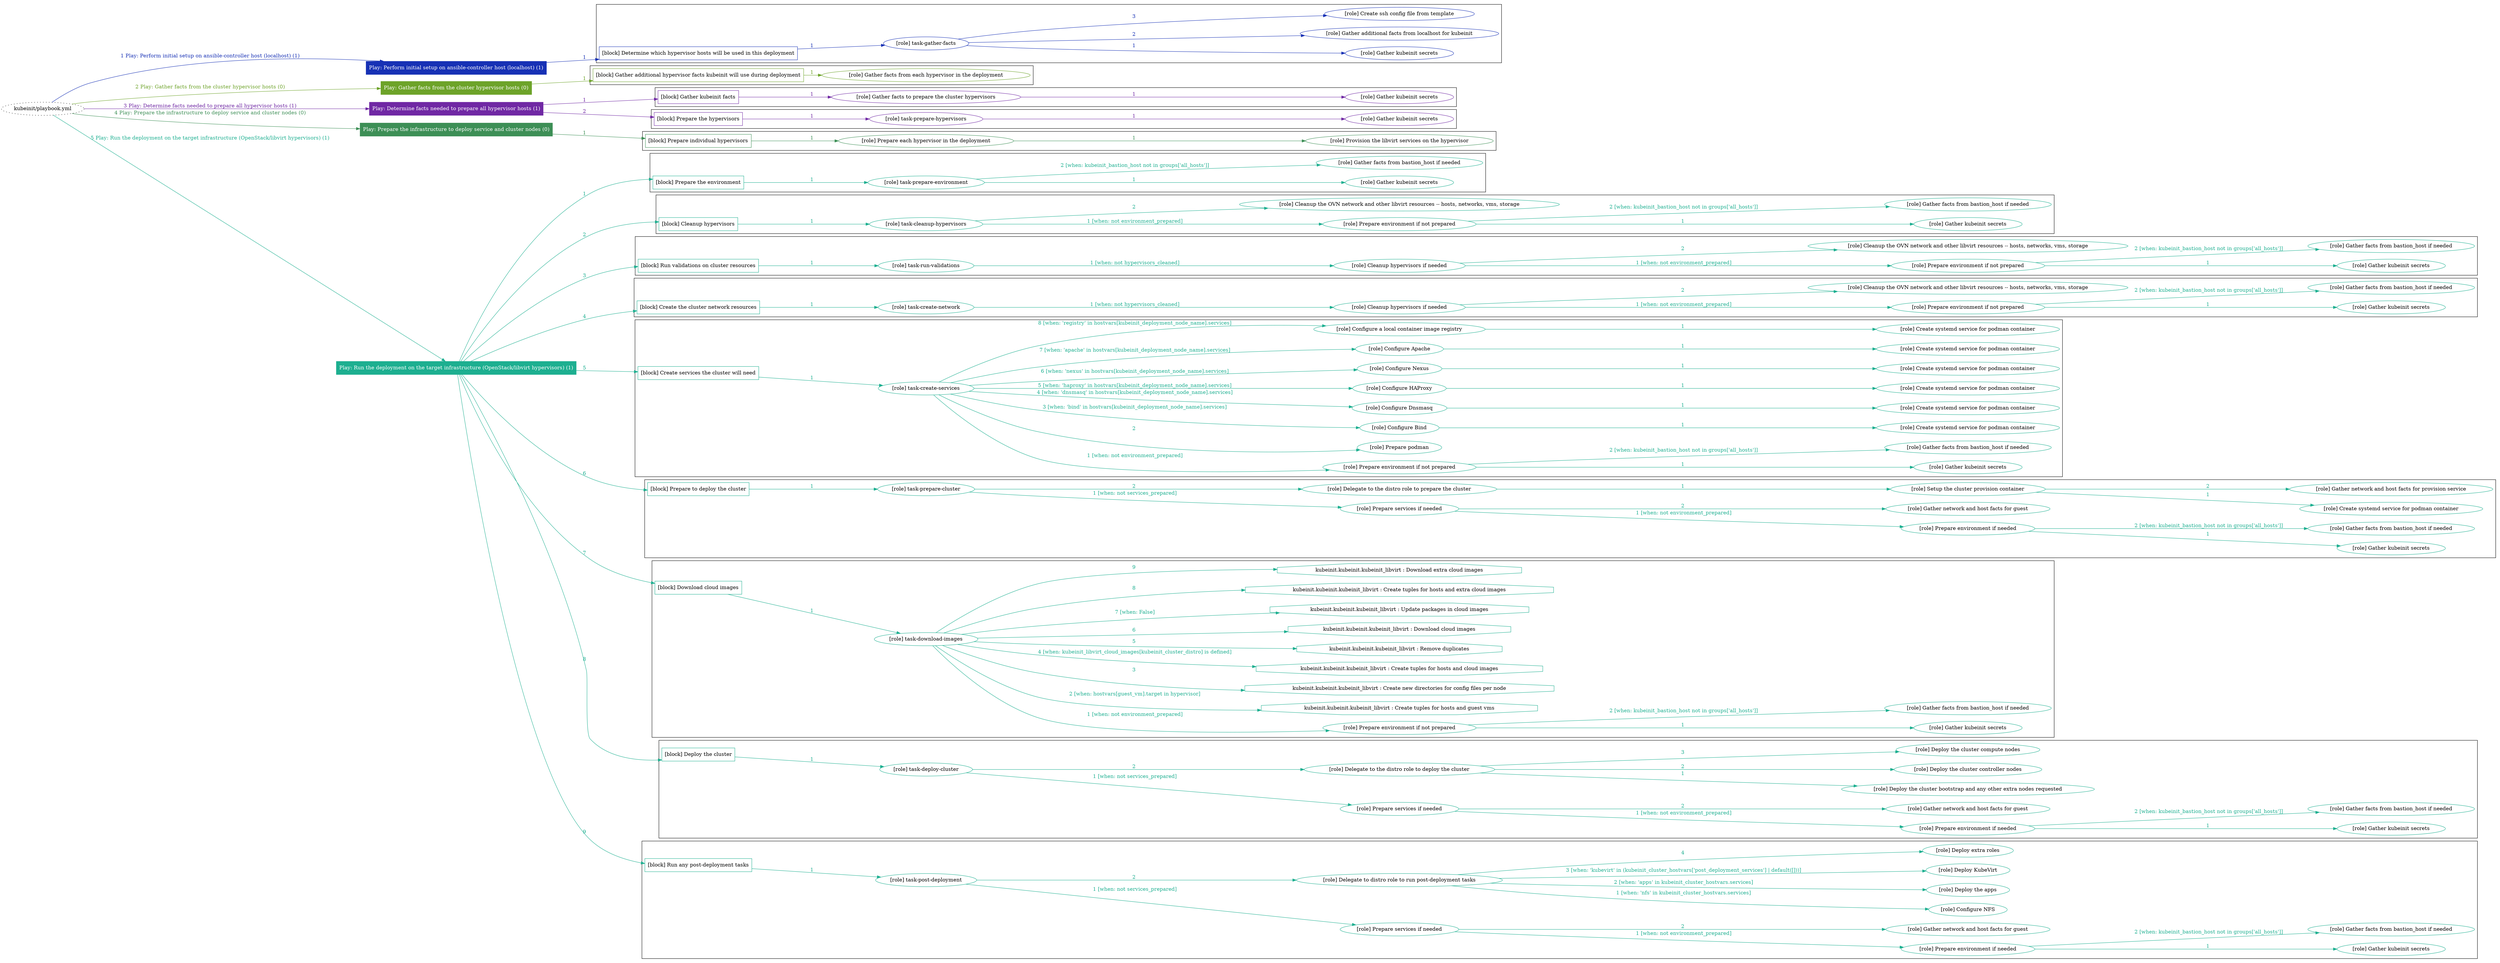 digraph {
	graph [concentrate=true ordering=in rankdir=LR ratio=fill]
	edge [esep=5 sep=10]
	"kubeinit/playbook.yml" [URL="/home/runner/work/kubeinit/kubeinit/kubeinit/playbook.yml" id=playbook_a1479275 style=dotted]
	"kubeinit/playbook.yml" -> play_cb7d8799 [label="1 Play: Perform initial setup on ansible-controller host (localhost) (1)" color="#1731b5" fontcolor="#1731b5" id=edge_play_cb7d8799 labeltooltip="1 Play: Perform initial setup on ansible-controller host (localhost) (1)" tooltip="1 Play: Perform initial setup on ansible-controller host (localhost) (1)"]
	subgraph "Play: Perform initial setup on ansible-controller host (localhost) (1)" {
		play_cb7d8799 [label="Play: Perform initial setup on ansible-controller host (localhost) (1)" URL="/home/runner/work/kubeinit/kubeinit/kubeinit/playbook.yml" color="#1731b5" fontcolor="#ffffff" id=play_cb7d8799 shape=box style=filled tooltip=localhost]
		play_cb7d8799 -> block_04ada6e1 [label=1 color="#1731b5" fontcolor="#1731b5" id=edge_block_04ada6e1 labeltooltip=1 tooltip=1]
		subgraph cluster_block_04ada6e1 {
			block_04ada6e1 [label="[block] Determine which hypervisor hosts will be used in this deployment" URL="/home/runner/work/kubeinit/kubeinit/kubeinit/playbook.yml" color="#1731b5" id=block_04ada6e1 labeltooltip="Determine which hypervisor hosts will be used in this deployment" shape=box tooltip="Determine which hypervisor hosts will be used in this deployment"]
			block_04ada6e1 -> role_0a50b87e [label="1 " color="#1731b5" fontcolor="#1731b5" id=edge_role_0a50b87e labeltooltip="1 " tooltip="1 "]
			subgraph "task-gather-facts" {
				role_0a50b87e [label="[role] task-gather-facts" URL="/home/runner/work/kubeinit/kubeinit/kubeinit/playbook.yml" color="#1731b5" id=role_0a50b87e tooltip="task-gather-facts"]
				role_0a50b87e -> role_1a2a043f [label="1 " color="#1731b5" fontcolor="#1731b5" id=edge_role_1a2a043f labeltooltip="1 " tooltip="1 "]
				subgraph "Gather kubeinit secrets" {
					role_1a2a043f [label="[role] Gather kubeinit secrets" URL="/home/runner/.ansible/collections/ansible_collections/kubeinit/kubeinit/roles/kubeinit_prepare/tasks/build_hypervisors_group.yml" color="#1731b5" id=role_1a2a043f tooltip="Gather kubeinit secrets"]
				}
				role_0a50b87e -> role_dc1ea175 [label="2 " color="#1731b5" fontcolor="#1731b5" id=edge_role_dc1ea175 labeltooltip="2 " tooltip="2 "]
				subgraph "Gather additional facts from localhost for kubeinit" {
					role_dc1ea175 [label="[role] Gather additional facts from localhost for kubeinit" URL="/home/runner/.ansible/collections/ansible_collections/kubeinit/kubeinit/roles/kubeinit_prepare/tasks/build_hypervisors_group.yml" color="#1731b5" id=role_dc1ea175 tooltip="Gather additional facts from localhost for kubeinit"]
				}
				role_0a50b87e -> role_b1a2b8b0 [label="3 " color="#1731b5" fontcolor="#1731b5" id=edge_role_b1a2b8b0 labeltooltip="3 " tooltip="3 "]
				subgraph "Create ssh config file from template" {
					role_b1a2b8b0 [label="[role] Create ssh config file from template" URL="/home/runner/.ansible/collections/ansible_collections/kubeinit/kubeinit/roles/kubeinit_prepare/tasks/build_hypervisors_group.yml" color="#1731b5" id=role_b1a2b8b0 tooltip="Create ssh config file from template"]
				}
			}
		}
	}
	"kubeinit/playbook.yml" -> play_6d375532 [label="2 Play: Gather facts from the cluster hypervisor hosts (0)" color="#6da329" fontcolor="#6da329" id=edge_play_6d375532 labeltooltip="2 Play: Gather facts from the cluster hypervisor hosts (0)" tooltip="2 Play: Gather facts from the cluster hypervisor hosts (0)"]
	subgraph "Play: Gather facts from the cluster hypervisor hosts (0)" {
		play_6d375532 [label="Play: Gather facts from the cluster hypervisor hosts (0)" URL="/home/runner/work/kubeinit/kubeinit/kubeinit/playbook.yml" color="#6da329" fontcolor="#ffffff" id=play_6d375532 shape=box style=filled tooltip="Play: Gather facts from the cluster hypervisor hosts (0)"]
		play_6d375532 -> block_da4cc466 [label=1 color="#6da329" fontcolor="#6da329" id=edge_block_da4cc466 labeltooltip=1 tooltip=1]
		subgraph cluster_block_da4cc466 {
			block_da4cc466 [label="[block] Gather additional hypervisor facts kubeinit will use during deployment" URL="/home/runner/work/kubeinit/kubeinit/kubeinit/playbook.yml" color="#6da329" id=block_da4cc466 labeltooltip="Gather additional hypervisor facts kubeinit will use during deployment" shape=box tooltip="Gather additional hypervisor facts kubeinit will use during deployment"]
			block_da4cc466 -> role_342bf1f6 [label="1 " color="#6da329" fontcolor="#6da329" id=edge_role_342bf1f6 labeltooltip="1 " tooltip="1 "]
			subgraph "Gather facts from each hypervisor in the deployment" {
				role_342bf1f6 [label="[role] Gather facts from each hypervisor in the deployment" URL="/home/runner/work/kubeinit/kubeinit/kubeinit/playbook.yml" color="#6da329" id=role_342bf1f6 tooltip="Gather facts from each hypervisor in the deployment"]
			}
		}
	}
	"kubeinit/playbook.yml" -> play_bdf21a4d [label="3 Play: Determine facts needed to prepare all hypervisor hosts (1)" color="#7028a4" fontcolor="#7028a4" id=edge_play_bdf21a4d labeltooltip="3 Play: Determine facts needed to prepare all hypervisor hosts (1)" tooltip="3 Play: Determine facts needed to prepare all hypervisor hosts (1)"]
	subgraph "Play: Determine facts needed to prepare all hypervisor hosts (1)" {
		play_bdf21a4d [label="Play: Determine facts needed to prepare all hypervisor hosts (1)" URL="/home/runner/work/kubeinit/kubeinit/kubeinit/playbook.yml" color="#7028a4" fontcolor="#ffffff" id=play_bdf21a4d shape=box style=filled tooltip=localhost]
		play_bdf21a4d -> block_856d0e5f [label=1 color="#7028a4" fontcolor="#7028a4" id=edge_block_856d0e5f labeltooltip=1 tooltip=1]
		subgraph cluster_block_856d0e5f {
			block_856d0e5f [label="[block] Gather kubeinit facts" URL="/home/runner/work/kubeinit/kubeinit/kubeinit/playbook.yml" color="#7028a4" id=block_856d0e5f labeltooltip="Gather kubeinit facts" shape=box tooltip="Gather kubeinit facts"]
			block_856d0e5f -> role_cad3ee30 [label="1 " color="#7028a4" fontcolor="#7028a4" id=edge_role_cad3ee30 labeltooltip="1 " tooltip="1 "]
			subgraph "Gather facts to prepare the cluster hypervisors" {
				role_cad3ee30 [label="[role] Gather facts to prepare the cluster hypervisors" URL="/home/runner/work/kubeinit/kubeinit/kubeinit/playbook.yml" color="#7028a4" id=role_cad3ee30 tooltip="Gather facts to prepare the cluster hypervisors"]
				role_cad3ee30 -> role_4db81722 [label="1 " color="#7028a4" fontcolor="#7028a4" id=edge_role_4db81722 labeltooltip="1 " tooltip="1 "]
				subgraph "Gather kubeinit secrets" {
					role_4db81722 [label="[role] Gather kubeinit secrets" URL="/home/runner/.ansible/collections/ansible_collections/kubeinit/kubeinit/roles/kubeinit_prepare/tasks/gather_kubeinit_facts.yml" color="#7028a4" id=role_4db81722 tooltip="Gather kubeinit secrets"]
				}
			}
		}
		play_bdf21a4d -> block_e6959617 [label=2 color="#7028a4" fontcolor="#7028a4" id=edge_block_e6959617 labeltooltip=2 tooltip=2]
		subgraph cluster_block_e6959617 {
			block_e6959617 [label="[block] Prepare the hypervisors" URL="/home/runner/work/kubeinit/kubeinit/kubeinit/playbook.yml" color="#7028a4" id=block_e6959617 labeltooltip="Prepare the hypervisors" shape=box tooltip="Prepare the hypervisors"]
			block_e6959617 -> role_b04c765d [label="1 " color="#7028a4" fontcolor="#7028a4" id=edge_role_b04c765d labeltooltip="1 " tooltip="1 "]
			subgraph "task-prepare-hypervisors" {
				role_b04c765d [label="[role] task-prepare-hypervisors" URL="/home/runner/work/kubeinit/kubeinit/kubeinit/playbook.yml" color="#7028a4" id=role_b04c765d tooltip="task-prepare-hypervisors"]
				role_b04c765d -> role_7f658d3c [label="1 " color="#7028a4" fontcolor="#7028a4" id=edge_role_7f658d3c labeltooltip="1 " tooltip="1 "]
				subgraph "Gather kubeinit secrets" {
					role_7f658d3c [label="[role] Gather kubeinit secrets" URL="/home/runner/.ansible/collections/ansible_collections/kubeinit/kubeinit/roles/kubeinit_prepare/tasks/gather_kubeinit_facts.yml" color="#7028a4" id=role_7f658d3c tooltip="Gather kubeinit secrets"]
				}
			}
		}
	}
	"kubeinit/playbook.yml" -> play_1f66887a [label="4 Play: Prepare the infrastructure to deploy service and cluster nodes (0)" color="#3d8f56" fontcolor="#3d8f56" id=edge_play_1f66887a labeltooltip="4 Play: Prepare the infrastructure to deploy service and cluster nodes (0)" tooltip="4 Play: Prepare the infrastructure to deploy service and cluster nodes (0)"]
	subgraph "Play: Prepare the infrastructure to deploy service and cluster nodes (0)" {
		play_1f66887a [label="Play: Prepare the infrastructure to deploy service and cluster nodes (0)" URL="/home/runner/work/kubeinit/kubeinit/kubeinit/playbook.yml" color="#3d8f56" fontcolor="#ffffff" id=play_1f66887a shape=box style=filled tooltip="Play: Prepare the infrastructure to deploy service and cluster nodes (0)"]
		play_1f66887a -> block_6baac0d9 [label=1 color="#3d8f56" fontcolor="#3d8f56" id=edge_block_6baac0d9 labeltooltip=1 tooltip=1]
		subgraph cluster_block_6baac0d9 {
			block_6baac0d9 [label="[block] Prepare individual hypervisors" URL="/home/runner/work/kubeinit/kubeinit/kubeinit/playbook.yml" color="#3d8f56" id=block_6baac0d9 labeltooltip="Prepare individual hypervisors" shape=box tooltip="Prepare individual hypervisors"]
			block_6baac0d9 -> role_225e0ef1 [label="1 " color="#3d8f56" fontcolor="#3d8f56" id=edge_role_225e0ef1 labeltooltip="1 " tooltip="1 "]
			subgraph "Prepare each hypervisor in the deployment" {
				role_225e0ef1 [label="[role] Prepare each hypervisor in the deployment" URL="/home/runner/work/kubeinit/kubeinit/kubeinit/playbook.yml" color="#3d8f56" id=role_225e0ef1 tooltip="Prepare each hypervisor in the deployment"]
				role_225e0ef1 -> role_bad1e300 [label="1 " color="#3d8f56" fontcolor="#3d8f56" id=edge_role_bad1e300 labeltooltip="1 " tooltip="1 "]
				subgraph "Provision the libvirt services on the hypervisor" {
					role_bad1e300 [label="[role] Provision the libvirt services on the hypervisor" URL="/home/runner/.ansible/collections/ansible_collections/kubeinit/kubeinit/roles/kubeinit_prepare/tasks/prepare_hypervisor.yml" color="#3d8f56" id=role_bad1e300 tooltip="Provision the libvirt services on the hypervisor"]
				}
			}
		}
	}
	"kubeinit/playbook.yml" -> play_72705422 [label="5 Play: Run the deployment on the target infrastructure (OpenStack/libvirt hypervisors) (1)" color="#1daf90" fontcolor="#1daf90" id=edge_play_72705422 labeltooltip="5 Play: Run the deployment on the target infrastructure (OpenStack/libvirt hypervisors) (1)" tooltip="5 Play: Run the deployment on the target infrastructure (OpenStack/libvirt hypervisors) (1)"]
	subgraph "Play: Run the deployment on the target infrastructure (OpenStack/libvirt hypervisors) (1)" {
		play_72705422 [label="Play: Run the deployment on the target infrastructure (OpenStack/libvirt hypervisors) (1)" URL="/home/runner/work/kubeinit/kubeinit/kubeinit/playbook.yml" color="#1daf90" fontcolor="#ffffff" id=play_72705422 shape=box style=filled tooltip=localhost]
		play_72705422 -> block_29c9a40a [label=1 color="#1daf90" fontcolor="#1daf90" id=edge_block_29c9a40a labeltooltip=1 tooltip=1]
		subgraph cluster_block_29c9a40a {
			block_29c9a40a [label="[block] Prepare the environment" URL="/home/runner/work/kubeinit/kubeinit/kubeinit/playbook.yml" color="#1daf90" id=block_29c9a40a labeltooltip="Prepare the environment" shape=box tooltip="Prepare the environment"]
			block_29c9a40a -> role_8ed01a81 [label="1 " color="#1daf90" fontcolor="#1daf90" id=edge_role_8ed01a81 labeltooltip="1 " tooltip="1 "]
			subgraph "task-prepare-environment" {
				role_8ed01a81 [label="[role] task-prepare-environment" URL="/home/runner/work/kubeinit/kubeinit/kubeinit/playbook.yml" color="#1daf90" id=role_8ed01a81 tooltip="task-prepare-environment"]
				role_8ed01a81 -> role_b9bde8fe [label="1 " color="#1daf90" fontcolor="#1daf90" id=edge_role_b9bde8fe labeltooltip="1 " tooltip="1 "]
				subgraph "Gather kubeinit secrets" {
					role_b9bde8fe [label="[role] Gather kubeinit secrets" URL="/home/runner/.ansible/collections/ansible_collections/kubeinit/kubeinit/roles/kubeinit_prepare/tasks/gather_kubeinit_facts.yml" color="#1daf90" id=role_b9bde8fe tooltip="Gather kubeinit secrets"]
				}
				role_8ed01a81 -> role_51ebc888 [label="2 [when: kubeinit_bastion_host not in groups['all_hosts']]" color="#1daf90" fontcolor="#1daf90" id=edge_role_51ebc888 labeltooltip="2 [when: kubeinit_bastion_host not in groups['all_hosts']]" tooltip="2 [when: kubeinit_bastion_host not in groups['all_hosts']]"]
				subgraph "Gather facts from bastion_host if needed" {
					role_51ebc888 [label="[role] Gather facts from bastion_host if needed" URL="/home/runner/.ansible/collections/ansible_collections/kubeinit/kubeinit/roles/kubeinit_prepare/tasks/main.yml" color="#1daf90" id=role_51ebc888 tooltip="Gather facts from bastion_host if needed"]
				}
			}
		}
		play_72705422 -> block_62100931 [label=2 color="#1daf90" fontcolor="#1daf90" id=edge_block_62100931 labeltooltip=2 tooltip=2]
		subgraph cluster_block_62100931 {
			block_62100931 [label="[block] Cleanup hypervisors" URL="/home/runner/work/kubeinit/kubeinit/kubeinit/playbook.yml" color="#1daf90" id=block_62100931 labeltooltip="Cleanup hypervisors" shape=box tooltip="Cleanup hypervisors"]
			block_62100931 -> role_f994a451 [label="1 " color="#1daf90" fontcolor="#1daf90" id=edge_role_f994a451 labeltooltip="1 " tooltip="1 "]
			subgraph "task-cleanup-hypervisors" {
				role_f994a451 [label="[role] task-cleanup-hypervisors" URL="/home/runner/work/kubeinit/kubeinit/kubeinit/playbook.yml" color="#1daf90" id=role_f994a451 tooltip="task-cleanup-hypervisors"]
				role_f994a451 -> role_b9f65477 [label="1 [when: not environment_prepared]" color="#1daf90" fontcolor="#1daf90" id=edge_role_b9f65477 labeltooltip="1 [when: not environment_prepared]" tooltip="1 [when: not environment_prepared]"]
				subgraph "Prepare environment if not prepared" {
					role_b9f65477 [label="[role] Prepare environment if not prepared" URL="/home/runner/.ansible/collections/ansible_collections/kubeinit/kubeinit/roles/kubeinit_libvirt/tasks/cleanup_hypervisors.yml" color="#1daf90" id=role_b9f65477 tooltip="Prepare environment if not prepared"]
					role_b9f65477 -> role_5e57af06 [label="1 " color="#1daf90" fontcolor="#1daf90" id=edge_role_5e57af06 labeltooltip="1 " tooltip="1 "]
					subgraph "Gather kubeinit secrets" {
						role_5e57af06 [label="[role] Gather kubeinit secrets" URL="/home/runner/.ansible/collections/ansible_collections/kubeinit/kubeinit/roles/kubeinit_prepare/tasks/gather_kubeinit_facts.yml" color="#1daf90" id=role_5e57af06 tooltip="Gather kubeinit secrets"]
					}
					role_b9f65477 -> role_3800e8a7 [label="2 [when: kubeinit_bastion_host not in groups['all_hosts']]" color="#1daf90" fontcolor="#1daf90" id=edge_role_3800e8a7 labeltooltip="2 [when: kubeinit_bastion_host not in groups['all_hosts']]" tooltip="2 [when: kubeinit_bastion_host not in groups['all_hosts']]"]
					subgraph "Gather facts from bastion_host if needed" {
						role_3800e8a7 [label="[role] Gather facts from bastion_host if needed" URL="/home/runner/.ansible/collections/ansible_collections/kubeinit/kubeinit/roles/kubeinit_prepare/tasks/main.yml" color="#1daf90" id=role_3800e8a7 tooltip="Gather facts from bastion_host if needed"]
					}
				}
				role_f994a451 -> role_75553c42 [label="2 " color="#1daf90" fontcolor="#1daf90" id=edge_role_75553c42 labeltooltip="2 " tooltip="2 "]
				subgraph "Cleanup the OVN network and other libvirt resources -- hosts, networks, vms, storage" {
					role_75553c42 [label="[role] Cleanup the OVN network and other libvirt resources -- hosts, networks, vms, storage" URL="/home/runner/.ansible/collections/ansible_collections/kubeinit/kubeinit/roles/kubeinit_libvirt/tasks/cleanup_hypervisors.yml" color="#1daf90" id=role_75553c42 tooltip="Cleanup the OVN network and other libvirt resources -- hosts, networks, vms, storage"]
				}
			}
		}
		play_72705422 -> block_2988a230 [label=3 color="#1daf90" fontcolor="#1daf90" id=edge_block_2988a230 labeltooltip=3 tooltip=3]
		subgraph cluster_block_2988a230 {
			block_2988a230 [label="[block] Run validations on cluster resources" URL="/home/runner/work/kubeinit/kubeinit/kubeinit/playbook.yml" color="#1daf90" id=block_2988a230 labeltooltip="Run validations on cluster resources" shape=box tooltip="Run validations on cluster resources"]
			block_2988a230 -> role_18cd87ea [label="1 " color="#1daf90" fontcolor="#1daf90" id=edge_role_18cd87ea labeltooltip="1 " tooltip="1 "]
			subgraph "task-run-validations" {
				role_18cd87ea [label="[role] task-run-validations" URL="/home/runner/work/kubeinit/kubeinit/kubeinit/playbook.yml" color="#1daf90" id=role_18cd87ea tooltip="task-run-validations"]
				role_18cd87ea -> role_c4fd657a [label="1 [when: not hypervisors_cleaned]" color="#1daf90" fontcolor="#1daf90" id=edge_role_c4fd657a labeltooltip="1 [when: not hypervisors_cleaned]" tooltip="1 [when: not hypervisors_cleaned]"]
				subgraph "Cleanup hypervisors if needed" {
					role_c4fd657a [label="[role] Cleanup hypervisors if needed" URL="/home/runner/.ansible/collections/ansible_collections/kubeinit/kubeinit/roles/kubeinit_validations/tasks/main.yml" color="#1daf90" id=role_c4fd657a tooltip="Cleanup hypervisors if needed"]
					role_c4fd657a -> role_584da1d3 [label="1 [when: not environment_prepared]" color="#1daf90" fontcolor="#1daf90" id=edge_role_584da1d3 labeltooltip="1 [when: not environment_prepared]" tooltip="1 [when: not environment_prepared]"]
					subgraph "Prepare environment if not prepared" {
						role_584da1d3 [label="[role] Prepare environment if not prepared" URL="/home/runner/.ansible/collections/ansible_collections/kubeinit/kubeinit/roles/kubeinit_libvirt/tasks/cleanup_hypervisors.yml" color="#1daf90" id=role_584da1d3 tooltip="Prepare environment if not prepared"]
						role_584da1d3 -> role_ad8a74e4 [label="1 " color="#1daf90" fontcolor="#1daf90" id=edge_role_ad8a74e4 labeltooltip="1 " tooltip="1 "]
						subgraph "Gather kubeinit secrets" {
							role_ad8a74e4 [label="[role] Gather kubeinit secrets" URL="/home/runner/.ansible/collections/ansible_collections/kubeinit/kubeinit/roles/kubeinit_prepare/tasks/gather_kubeinit_facts.yml" color="#1daf90" id=role_ad8a74e4 tooltip="Gather kubeinit secrets"]
						}
						role_584da1d3 -> role_2b78f0c9 [label="2 [when: kubeinit_bastion_host not in groups['all_hosts']]" color="#1daf90" fontcolor="#1daf90" id=edge_role_2b78f0c9 labeltooltip="2 [when: kubeinit_bastion_host not in groups['all_hosts']]" tooltip="2 [when: kubeinit_bastion_host not in groups['all_hosts']]"]
						subgraph "Gather facts from bastion_host if needed" {
							role_2b78f0c9 [label="[role] Gather facts from bastion_host if needed" URL="/home/runner/.ansible/collections/ansible_collections/kubeinit/kubeinit/roles/kubeinit_prepare/tasks/main.yml" color="#1daf90" id=role_2b78f0c9 tooltip="Gather facts from bastion_host if needed"]
						}
					}
					role_c4fd657a -> role_96a38f4f [label="2 " color="#1daf90" fontcolor="#1daf90" id=edge_role_96a38f4f labeltooltip="2 " tooltip="2 "]
					subgraph "Cleanup the OVN network and other libvirt resources -- hosts, networks, vms, storage" {
						role_96a38f4f [label="[role] Cleanup the OVN network and other libvirt resources -- hosts, networks, vms, storage" URL="/home/runner/.ansible/collections/ansible_collections/kubeinit/kubeinit/roles/kubeinit_libvirt/tasks/cleanup_hypervisors.yml" color="#1daf90" id=role_96a38f4f tooltip="Cleanup the OVN network and other libvirt resources -- hosts, networks, vms, storage"]
					}
				}
			}
		}
		play_72705422 -> block_c9c611d8 [label=4 color="#1daf90" fontcolor="#1daf90" id=edge_block_c9c611d8 labeltooltip=4 tooltip=4]
		subgraph cluster_block_c9c611d8 {
			block_c9c611d8 [label="[block] Create the cluster network resources" URL="/home/runner/work/kubeinit/kubeinit/kubeinit/playbook.yml" color="#1daf90" id=block_c9c611d8 labeltooltip="Create the cluster network resources" shape=box tooltip="Create the cluster network resources"]
			block_c9c611d8 -> role_c5052e51 [label="1 " color="#1daf90" fontcolor="#1daf90" id=edge_role_c5052e51 labeltooltip="1 " tooltip="1 "]
			subgraph "task-create-network" {
				role_c5052e51 [label="[role] task-create-network" URL="/home/runner/work/kubeinit/kubeinit/kubeinit/playbook.yml" color="#1daf90" id=role_c5052e51 tooltip="task-create-network"]
				role_c5052e51 -> role_9d2f5ac9 [label="1 [when: not hypervisors_cleaned]" color="#1daf90" fontcolor="#1daf90" id=edge_role_9d2f5ac9 labeltooltip="1 [when: not hypervisors_cleaned]" tooltip="1 [when: not hypervisors_cleaned]"]
				subgraph "Cleanup hypervisors if needed" {
					role_9d2f5ac9 [label="[role] Cleanup hypervisors if needed" URL="/home/runner/.ansible/collections/ansible_collections/kubeinit/kubeinit/roles/kubeinit_libvirt/tasks/create_network.yml" color="#1daf90" id=role_9d2f5ac9 tooltip="Cleanup hypervisors if needed"]
					role_9d2f5ac9 -> role_fcac17c7 [label="1 [when: not environment_prepared]" color="#1daf90" fontcolor="#1daf90" id=edge_role_fcac17c7 labeltooltip="1 [when: not environment_prepared]" tooltip="1 [when: not environment_prepared]"]
					subgraph "Prepare environment if not prepared" {
						role_fcac17c7 [label="[role] Prepare environment if not prepared" URL="/home/runner/.ansible/collections/ansible_collections/kubeinit/kubeinit/roles/kubeinit_libvirt/tasks/cleanup_hypervisors.yml" color="#1daf90" id=role_fcac17c7 tooltip="Prepare environment if not prepared"]
						role_fcac17c7 -> role_87793f24 [label="1 " color="#1daf90" fontcolor="#1daf90" id=edge_role_87793f24 labeltooltip="1 " tooltip="1 "]
						subgraph "Gather kubeinit secrets" {
							role_87793f24 [label="[role] Gather kubeinit secrets" URL="/home/runner/.ansible/collections/ansible_collections/kubeinit/kubeinit/roles/kubeinit_prepare/tasks/gather_kubeinit_facts.yml" color="#1daf90" id=role_87793f24 tooltip="Gather kubeinit secrets"]
						}
						role_fcac17c7 -> role_b8501ba0 [label="2 [when: kubeinit_bastion_host not in groups['all_hosts']]" color="#1daf90" fontcolor="#1daf90" id=edge_role_b8501ba0 labeltooltip="2 [when: kubeinit_bastion_host not in groups['all_hosts']]" tooltip="2 [when: kubeinit_bastion_host not in groups['all_hosts']]"]
						subgraph "Gather facts from bastion_host if needed" {
							role_b8501ba0 [label="[role] Gather facts from bastion_host if needed" URL="/home/runner/.ansible/collections/ansible_collections/kubeinit/kubeinit/roles/kubeinit_prepare/tasks/main.yml" color="#1daf90" id=role_b8501ba0 tooltip="Gather facts from bastion_host if needed"]
						}
					}
					role_9d2f5ac9 -> role_8f440cad [label="2 " color="#1daf90" fontcolor="#1daf90" id=edge_role_8f440cad labeltooltip="2 " tooltip="2 "]
					subgraph "Cleanup the OVN network and other libvirt resources -- hosts, networks, vms, storage" {
						role_8f440cad [label="[role] Cleanup the OVN network and other libvirt resources -- hosts, networks, vms, storage" URL="/home/runner/.ansible/collections/ansible_collections/kubeinit/kubeinit/roles/kubeinit_libvirt/tasks/cleanup_hypervisors.yml" color="#1daf90" id=role_8f440cad tooltip="Cleanup the OVN network and other libvirt resources -- hosts, networks, vms, storage"]
					}
				}
			}
		}
		play_72705422 -> block_c9f826e6 [label=5 color="#1daf90" fontcolor="#1daf90" id=edge_block_c9f826e6 labeltooltip=5 tooltip=5]
		subgraph cluster_block_c9f826e6 {
			block_c9f826e6 [label="[block] Create services the cluster will need" URL="/home/runner/work/kubeinit/kubeinit/kubeinit/playbook.yml" color="#1daf90" id=block_c9f826e6 labeltooltip="Create services the cluster will need" shape=box tooltip="Create services the cluster will need"]
			block_c9f826e6 -> role_b79b2a7f [label="1 " color="#1daf90" fontcolor="#1daf90" id=edge_role_b79b2a7f labeltooltip="1 " tooltip="1 "]
			subgraph "task-create-services" {
				role_b79b2a7f [label="[role] task-create-services" URL="/home/runner/work/kubeinit/kubeinit/kubeinit/playbook.yml" color="#1daf90" id=role_b79b2a7f tooltip="task-create-services"]
				role_b79b2a7f -> role_e5cdcb18 [label="1 [when: not environment_prepared]" color="#1daf90" fontcolor="#1daf90" id=edge_role_e5cdcb18 labeltooltip="1 [when: not environment_prepared]" tooltip="1 [when: not environment_prepared]"]
				subgraph "Prepare environment if not prepared" {
					role_e5cdcb18 [label="[role] Prepare environment if not prepared" URL="/home/runner/.ansible/collections/ansible_collections/kubeinit/kubeinit/roles/kubeinit_services/tasks/main.yml" color="#1daf90" id=role_e5cdcb18 tooltip="Prepare environment if not prepared"]
					role_e5cdcb18 -> role_4b7a67bd [label="1 " color="#1daf90" fontcolor="#1daf90" id=edge_role_4b7a67bd labeltooltip="1 " tooltip="1 "]
					subgraph "Gather kubeinit secrets" {
						role_4b7a67bd [label="[role] Gather kubeinit secrets" URL="/home/runner/.ansible/collections/ansible_collections/kubeinit/kubeinit/roles/kubeinit_prepare/tasks/gather_kubeinit_facts.yml" color="#1daf90" id=role_4b7a67bd tooltip="Gather kubeinit secrets"]
					}
					role_e5cdcb18 -> role_0b202986 [label="2 [when: kubeinit_bastion_host not in groups['all_hosts']]" color="#1daf90" fontcolor="#1daf90" id=edge_role_0b202986 labeltooltip="2 [when: kubeinit_bastion_host not in groups['all_hosts']]" tooltip="2 [when: kubeinit_bastion_host not in groups['all_hosts']]"]
					subgraph "Gather facts from bastion_host if needed" {
						role_0b202986 [label="[role] Gather facts from bastion_host if needed" URL="/home/runner/.ansible/collections/ansible_collections/kubeinit/kubeinit/roles/kubeinit_prepare/tasks/main.yml" color="#1daf90" id=role_0b202986 tooltip="Gather facts from bastion_host if needed"]
					}
				}
				role_b79b2a7f -> role_e2d6c1b3 [label="2 " color="#1daf90" fontcolor="#1daf90" id=edge_role_e2d6c1b3 labeltooltip="2 " tooltip="2 "]
				subgraph "Prepare podman" {
					role_e2d6c1b3 [label="[role] Prepare podman" URL="/home/runner/.ansible/collections/ansible_collections/kubeinit/kubeinit/roles/kubeinit_services/tasks/00_create_service_pod.yml" color="#1daf90" id=role_e2d6c1b3 tooltip="Prepare podman"]
				}
				role_b79b2a7f -> role_1dff3b70 [label="3 [when: 'bind' in hostvars[kubeinit_deployment_node_name].services]" color="#1daf90" fontcolor="#1daf90" id=edge_role_1dff3b70 labeltooltip="3 [when: 'bind' in hostvars[kubeinit_deployment_node_name].services]" tooltip="3 [when: 'bind' in hostvars[kubeinit_deployment_node_name].services]"]
				subgraph "Configure Bind" {
					role_1dff3b70 [label="[role] Configure Bind" URL="/home/runner/.ansible/collections/ansible_collections/kubeinit/kubeinit/roles/kubeinit_services/tasks/start_services_containers.yml" color="#1daf90" id=role_1dff3b70 tooltip="Configure Bind"]
					role_1dff3b70 -> role_e44ff437 [label="1 " color="#1daf90" fontcolor="#1daf90" id=edge_role_e44ff437 labeltooltip="1 " tooltip="1 "]
					subgraph "Create systemd service for podman container" {
						role_e44ff437 [label="[role] Create systemd service for podman container" URL="/home/runner/.ansible/collections/ansible_collections/kubeinit/kubeinit/roles/kubeinit_bind/tasks/main.yml" color="#1daf90" id=role_e44ff437 tooltip="Create systemd service for podman container"]
					}
				}
				role_b79b2a7f -> role_5219295c [label="4 [when: 'dnsmasq' in hostvars[kubeinit_deployment_node_name].services]" color="#1daf90" fontcolor="#1daf90" id=edge_role_5219295c labeltooltip="4 [when: 'dnsmasq' in hostvars[kubeinit_deployment_node_name].services]" tooltip="4 [when: 'dnsmasq' in hostvars[kubeinit_deployment_node_name].services]"]
				subgraph "Configure Dnsmasq" {
					role_5219295c [label="[role] Configure Dnsmasq" URL="/home/runner/.ansible/collections/ansible_collections/kubeinit/kubeinit/roles/kubeinit_services/tasks/start_services_containers.yml" color="#1daf90" id=role_5219295c tooltip="Configure Dnsmasq"]
					role_5219295c -> role_6e678863 [label="1 " color="#1daf90" fontcolor="#1daf90" id=edge_role_6e678863 labeltooltip="1 " tooltip="1 "]
					subgraph "Create systemd service for podman container" {
						role_6e678863 [label="[role] Create systemd service for podman container" URL="/home/runner/.ansible/collections/ansible_collections/kubeinit/kubeinit/roles/kubeinit_dnsmasq/tasks/main.yml" color="#1daf90" id=role_6e678863 tooltip="Create systemd service for podman container"]
					}
				}
				role_b79b2a7f -> role_87089dcc [label="5 [when: 'haproxy' in hostvars[kubeinit_deployment_node_name].services]" color="#1daf90" fontcolor="#1daf90" id=edge_role_87089dcc labeltooltip="5 [when: 'haproxy' in hostvars[kubeinit_deployment_node_name].services]" tooltip="5 [when: 'haproxy' in hostvars[kubeinit_deployment_node_name].services]"]
				subgraph "Configure HAProxy" {
					role_87089dcc [label="[role] Configure HAProxy" URL="/home/runner/.ansible/collections/ansible_collections/kubeinit/kubeinit/roles/kubeinit_services/tasks/start_services_containers.yml" color="#1daf90" id=role_87089dcc tooltip="Configure HAProxy"]
					role_87089dcc -> role_23b804df [label="1 " color="#1daf90" fontcolor="#1daf90" id=edge_role_23b804df labeltooltip="1 " tooltip="1 "]
					subgraph "Create systemd service for podman container" {
						role_23b804df [label="[role] Create systemd service for podman container" URL="/home/runner/.ansible/collections/ansible_collections/kubeinit/kubeinit/roles/kubeinit_haproxy/tasks/main.yml" color="#1daf90" id=role_23b804df tooltip="Create systemd service for podman container"]
					}
				}
				role_b79b2a7f -> role_9a864b8d [label="6 [when: 'nexus' in hostvars[kubeinit_deployment_node_name].services]" color="#1daf90" fontcolor="#1daf90" id=edge_role_9a864b8d labeltooltip="6 [when: 'nexus' in hostvars[kubeinit_deployment_node_name].services]" tooltip="6 [when: 'nexus' in hostvars[kubeinit_deployment_node_name].services]"]
				subgraph "Configure Nexus" {
					role_9a864b8d [label="[role] Configure Nexus" URL="/home/runner/.ansible/collections/ansible_collections/kubeinit/kubeinit/roles/kubeinit_services/tasks/start_services_containers.yml" color="#1daf90" id=role_9a864b8d tooltip="Configure Nexus"]
					role_9a864b8d -> role_63894a37 [label="1 " color="#1daf90" fontcolor="#1daf90" id=edge_role_63894a37 labeltooltip="1 " tooltip="1 "]
					subgraph "Create systemd service for podman container" {
						role_63894a37 [label="[role] Create systemd service for podman container" URL="/home/runner/.ansible/collections/ansible_collections/kubeinit/kubeinit/roles/kubeinit_nexus/tasks/main.yml" color="#1daf90" id=role_63894a37 tooltip="Create systemd service for podman container"]
					}
				}
				role_b79b2a7f -> role_f526ce35 [label="7 [when: 'apache' in hostvars[kubeinit_deployment_node_name].services]" color="#1daf90" fontcolor="#1daf90" id=edge_role_f526ce35 labeltooltip="7 [when: 'apache' in hostvars[kubeinit_deployment_node_name].services]" tooltip="7 [when: 'apache' in hostvars[kubeinit_deployment_node_name].services]"]
				subgraph "Configure Apache" {
					role_f526ce35 [label="[role] Configure Apache" URL="/home/runner/.ansible/collections/ansible_collections/kubeinit/kubeinit/roles/kubeinit_services/tasks/start_services_containers.yml" color="#1daf90" id=role_f526ce35 tooltip="Configure Apache"]
					role_f526ce35 -> role_223da851 [label="1 " color="#1daf90" fontcolor="#1daf90" id=edge_role_223da851 labeltooltip="1 " tooltip="1 "]
					subgraph "Create systemd service for podman container" {
						role_223da851 [label="[role] Create systemd service for podman container" URL="/home/runner/.ansible/collections/ansible_collections/kubeinit/kubeinit/roles/kubeinit_apache/tasks/main.yml" color="#1daf90" id=role_223da851 tooltip="Create systemd service for podman container"]
					}
				}
				role_b79b2a7f -> role_1e427f1c [label="8 [when: 'registry' in hostvars[kubeinit_deployment_node_name].services]" color="#1daf90" fontcolor="#1daf90" id=edge_role_1e427f1c labeltooltip="8 [when: 'registry' in hostvars[kubeinit_deployment_node_name].services]" tooltip="8 [when: 'registry' in hostvars[kubeinit_deployment_node_name].services]"]
				subgraph "Configure a local container image registry" {
					role_1e427f1c [label="[role] Configure a local container image registry" URL="/home/runner/.ansible/collections/ansible_collections/kubeinit/kubeinit/roles/kubeinit_services/tasks/start_services_containers.yml" color="#1daf90" id=role_1e427f1c tooltip="Configure a local container image registry"]
					role_1e427f1c -> role_486c2ac8 [label="1 " color="#1daf90" fontcolor="#1daf90" id=edge_role_486c2ac8 labeltooltip="1 " tooltip="1 "]
					subgraph "Create systemd service for podman container" {
						role_486c2ac8 [label="[role] Create systemd service for podman container" URL="/home/runner/.ansible/collections/ansible_collections/kubeinit/kubeinit/roles/kubeinit_registry/tasks/main.yml" color="#1daf90" id=role_486c2ac8 tooltip="Create systemd service for podman container"]
					}
				}
			}
		}
		play_72705422 -> block_2c99841e [label=6 color="#1daf90" fontcolor="#1daf90" id=edge_block_2c99841e labeltooltip=6 tooltip=6]
		subgraph cluster_block_2c99841e {
			block_2c99841e [label="[block] Prepare to deploy the cluster" URL="/home/runner/work/kubeinit/kubeinit/kubeinit/playbook.yml" color="#1daf90" id=block_2c99841e labeltooltip="Prepare to deploy the cluster" shape=box tooltip="Prepare to deploy the cluster"]
			block_2c99841e -> role_0358e8f8 [label="1 " color="#1daf90" fontcolor="#1daf90" id=edge_role_0358e8f8 labeltooltip="1 " tooltip="1 "]
			subgraph "task-prepare-cluster" {
				role_0358e8f8 [label="[role] task-prepare-cluster" URL="/home/runner/work/kubeinit/kubeinit/kubeinit/playbook.yml" color="#1daf90" id=role_0358e8f8 tooltip="task-prepare-cluster"]
				role_0358e8f8 -> role_c8a7ae7f [label="1 [when: not services_prepared]" color="#1daf90" fontcolor="#1daf90" id=edge_role_c8a7ae7f labeltooltip="1 [when: not services_prepared]" tooltip="1 [when: not services_prepared]"]
				subgraph "Prepare services if needed" {
					role_c8a7ae7f [label="[role] Prepare services if needed" URL="/home/runner/.ansible/collections/ansible_collections/kubeinit/kubeinit/roles/kubeinit_prepare/tasks/prepare_cluster.yml" color="#1daf90" id=role_c8a7ae7f tooltip="Prepare services if needed"]
					role_c8a7ae7f -> role_1c87fb3e [label="1 [when: not environment_prepared]" color="#1daf90" fontcolor="#1daf90" id=edge_role_1c87fb3e labeltooltip="1 [when: not environment_prepared]" tooltip="1 [when: not environment_prepared]"]
					subgraph "Prepare environment if needed" {
						role_1c87fb3e [label="[role] Prepare environment if needed" URL="/home/runner/.ansible/collections/ansible_collections/kubeinit/kubeinit/roles/kubeinit_services/tasks/prepare_services.yml" color="#1daf90" id=role_1c87fb3e tooltip="Prepare environment if needed"]
						role_1c87fb3e -> role_b7b69d22 [label="1 " color="#1daf90" fontcolor="#1daf90" id=edge_role_b7b69d22 labeltooltip="1 " tooltip="1 "]
						subgraph "Gather kubeinit secrets" {
							role_b7b69d22 [label="[role] Gather kubeinit secrets" URL="/home/runner/.ansible/collections/ansible_collections/kubeinit/kubeinit/roles/kubeinit_prepare/tasks/gather_kubeinit_facts.yml" color="#1daf90" id=role_b7b69d22 tooltip="Gather kubeinit secrets"]
						}
						role_1c87fb3e -> role_dd72a96b [label="2 [when: kubeinit_bastion_host not in groups['all_hosts']]" color="#1daf90" fontcolor="#1daf90" id=edge_role_dd72a96b labeltooltip="2 [when: kubeinit_bastion_host not in groups['all_hosts']]" tooltip="2 [when: kubeinit_bastion_host not in groups['all_hosts']]"]
						subgraph "Gather facts from bastion_host if needed" {
							role_dd72a96b [label="[role] Gather facts from bastion_host if needed" URL="/home/runner/.ansible/collections/ansible_collections/kubeinit/kubeinit/roles/kubeinit_prepare/tasks/main.yml" color="#1daf90" id=role_dd72a96b tooltip="Gather facts from bastion_host if needed"]
						}
					}
					role_c8a7ae7f -> role_c89ba9e5 [label="2 " color="#1daf90" fontcolor="#1daf90" id=edge_role_c89ba9e5 labeltooltip="2 " tooltip="2 "]
					subgraph "Gather network and host facts for guest" {
						role_c89ba9e5 [label="[role] Gather network and host facts for guest" URL="/home/runner/.ansible/collections/ansible_collections/kubeinit/kubeinit/roles/kubeinit_services/tasks/prepare_services.yml" color="#1daf90" id=role_c89ba9e5 tooltip="Gather network and host facts for guest"]
					}
				}
				role_0358e8f8 -> role_6abae9d8 [label="2 " color="#1daf90" fontcolor="#1daf90" id=edge_role_6abae9d8 labeltooltip="2 " tooltip="2 "]
				subgraph "Delegate to the distro role to prepare the cluster" {
					role_6abae9d8 [label="[role] Delegate to the distro role to prepare the cluster" URL="/home/runner/.ansible/collections/ansible_collections/kubeinit/kubeinit/roles/kubeinit_prepare/tasks/prepare_cluster.yml" color="#1daf90" id=role_6abae9d8 tooltip="Delegate to the distro role to prepare the cluster"]
					role_6abae9d8 -> role_8e3983b9 [label="1 " color="#1daf90" fontcolor="#1daf90" id=edge_role_8e3983b9 labeltooltip="1 " tooltip="1 "]
					subgraph "Setup the cluster provision container" {
						role_8e3983b9 [label="[role] Setup the cluster provision container" URL="/home/runner/.ansible/collections/ansible_collections/kubeinit/kubeinit/roles/kubeinit_openshift/tasks/prepare_cluster.yml" color="#1daf90" id=role_8e3983b9 tooltip="Setup the cluster provision container"]
						role_8e3983b9 -> role_544fff33 [label="1 " color="#1daf90" fontcolor="#1daf90" id=edge_role_544fff33 labeltooltip="1 " tooltip="1 "]
						subgraph "Create systemd service for podman container" {
							role_544fff33 [label="[role] Create systemd service for podman container" URL="/home/runner/.ansible/collections/ansible_collections/kubeinit/kubeinit/roles/kubeinit_services/tasks/create_provision_container.yml" color="#1daf90" id=role_544fff33 tooltip="Create systemd service for podman container"]
						}
						role_8e3983b9 -> role_6b9aeafe [label="2 " color="#1daf90" fontcolor="#1daf90" id=edge_role_6b9aeafe labeltooltip="2 " tooltip="2 "]
						subgraph "Gather network and host facts for provision service" {
							role_6b9aeafe [label="[role] Gather network and host facts for provision service" URL="/home/runner/.ansible/collections/ansible_collections/kubeinit/kubeinit/roles/kubeinit_services/tasks/create_provision_container.yml" color="#1daf90" id=role_6b9aeafe tooltip="Gather network and host facts for provision service"]
						}
					}
				}
			}
		}
		play_72705422 -> block_a13256c6 [label=7 color="#1daf90" fontcolor="#1daf90" id=edge_block_a13256c6 labeltooltip=7 tooltip=7]
		subgraph cluster_block_a13256c6 {
			block_a13256c6 [label="[block] Download cloud images" URL="/home/runner/work/kubeinit/kubeinit/kubeinit/playbook.yml" color="#1daf90" id=block_a13256c6 labeltooltip="Download cloud images" shape=box tooltip="Download cloud images"]
			block_a13256c6 -> role_884f4228 [label="1 " color="#1daf90" fontcolor="#1daf90" id=edge_role_884f4228 labeltooltip="1 " tooltip="1 "]
			subgraph "task-download-images" {
				role_884f4228 [label="[role] task-download-images" URL="/home/runner/work/kubeinit/kubeinit/kubeinit/playbook.yml" color="#1daf90" id=role_884f4228 tooltip="task-download-images"]
				role_884f4228 -> role_f37444bc [label="1 [when: not environment_prepared]" color="#1daf90" fontcolor="#1daf90" id=edge_role_f37444bc labeltooltip="1 [when: not environment_prepared]" tooltip="1 [when: not environment_prepared]"]
				subgraph "Prepare environment if not prepared" {
					role_f37444bc [label="[role] Prepare environment if not prepared" URL="/home/runner/.ansible/collections/ansible_collections/kubeinit/kubeinit/roles/kubeinit_libvirt/tasks/download_cloud_images.yml" color="#1daf90" id=role_f37444bc tooltip="Prepare environment if not prepared"]
					role_f37444bc -> role_c357074d [label="1 " color="#1daf90" fontcolor="#1daf90" id=edge_role_c357074d labeltooltip="1 " tooltip="1 "]
					subgraph "Gather kubeinit secrets" {
						role_c357074d [label="[role] Gather kubeinit secrets" URL="/home/runner/.ansible/collections/ansible_collections/kubeinit/kubeinit/roles/kubeinit_prepare/tasks/gather_kubeinit_facts.yml" color="#1daf90" id=role_c357074d tooltip="Gather kubeinit secrets"]
					}
					role_f37444bc -> role_40ab4d80 [label="2 [when: kubeinit_bastion_host not in groups['all_hosts']]" color="#1daf90" fontcolor="#1daf90" id=edge_role_40ab4d80 labeltooltip="2 [when: kubeinit_bastion_host not in groups['all_hosts']]" tooltip="2 [when: kubeinit_bastion_host not in groups['all_hosts']]"]
					subgraph "Gather facts from bastion_host if needed" {
						role_40ab4d80 [label="[role] Gather facts from bastion_host if needed" URL="/home/runner/.ansible/collections/ansible_collections/kubeinit/kubeinit/roles/kubeinit_prepare/tasks/main.yml" color="#1daf90" id=role_40ab4d80 tooltip="Gather facts from bastion_host if needed"]
					}
				}
				task_f6366484 [label="kubeinit.kubeinit.kubeinit_libvirt : Create tuples for hosts and guest vms" URL="/home/runner/.ansible/collections/ansible_collections/kubeinit/kubeinit/roles/kubeinit_libvirt/tasks/download_cloud_images.yml" color="#1daf90" id=task_f6366484 shape=octagon tooltip="kubeinit.kubeinit.kubeinit_libvirt : Create tuples for hosts and guest vms"]
				role_884f4228 -> task_f6366484 [label="2 [when: hostvars[guest_vm].target in hypervisor]" color="#1daf90" fontcolor="#1daf90" id=edge_task_f6366484 labeltooltip="2 [when: hostvars[guest_vm].target in hypervisor]" tooltip="2 [when: hostvars[guest_vm].target in hypervisor]"]
				task_fad9aa72 [label="kubeinit.kubeinit.kubeinit_libvirt : Create new directories for config files per node" URL="/home/runner/.ansible/collections/ansible_collections/kubeinit/kubeinit/roles/kubeinit_libvirt/tasks/download_cloud_images.yml" color="#1daf90" id=task_fad9aa72 shape=octagon tooltip="kubeinit.kubeinit.kubeinit_libvirt : Create new directories for config files per node"]
				role_884f4228 -> task_fad9aa72 [label="3 " color="#1daf90" fontcolor="#1daf90" id=edge_task_fad9aa72 labeltooltip="3 " tooltip="3 "]
				task_5e23bf07 [label="kubeinit.kubeinit.kubeinit_libvirt : Create tuples for hosts and cloud images" URL="/home/runner/.ansible/collections/ansible_collections/kubeinit/kubeinit/roles/kubeinit_libvirt/tasks/download_cloud_images.yml" color="#1daf90" id=task_5e23bf07 shape=octagon tooltip="kubeinit.kubeinit.kubeinit_libvirt : Create tuples for hosts and cloud images"]
				role_884f4228 -> task_5e23bf07 [label="4 [when: kubeinit_libvirt_cloud_images[kubeinit_cluster_distro] is defined]" color="#1daf90" fontcolor="#1daf90" id=edge_task_5e23bf07 labeltooltip="4 [when: kubeinit_libvirt_cloud_images[kubeinit_cluster_distro] is defined]" tooltip="4 [when: kubeinit_libvirt_cloud_images[kubeinit_cluster_distro] is defined]"]
				task_9a2e84ef [label="kubeinit.kubeinit.kubeinit_libvirt : Remove duplicates" URL="/home/runner/.ansible/collections/ansible_collections/kubeinit/kubeinit/roles/kubeinit_libvirt/tasks/download_cloud_images.yml" color="#1daf90" id=task_9a2e84ef shape=octagon tooltip="kubeinit.kubeinit.kubeinit_libvirt : Remove duplicates"]
				role_884f4228 -> task_9a2e84ef [label="5 " color="#1daf90" fontcolor="#1daf90" id=edge_task_9a2e84ef labeltooltip="5 " tooltip="5 "]
				task_cf647c0b [label="kubeinit.kubeinit.kubeinit_libvirt : Download cloud images" URL="/home/runner/.ansible/collections/ansible_collections/kubeinit/kubeinit/roles/kubeinit_libvirt/tasks/download_cloud_images.yml" color="#1daf90" id=task_cf647c0b shape=octagon tooltip="kubeinit.kubeinit.kubeinit_libvirt : Download cloud images"]
				role_884f4228 -> task_cf647c0b [label="6 " color="#1daf90" fontcolor="#1daf90" id=edge_task_cf647c0b labeltooltip="6 " tooltip="6 "]
				task_bb261eba [label="kubeinit.kubeinit.kubeinit_libvirt : Update packages in cloud images" URL="/home/runner/.ansible/collections/ansible_collections/kubeinit/kubeinit/roles/kubeinit_libvirt/tasks/download_cloud_images.yml" color="#1daf90" id=task_bb261eba shape=octagon tooltip="kubeinit.kubeinit.kubeinit_libvirt : Update packages in cloud images"]
				role_884f4228 -> task_bb261eba [label="7 [when: False]" color="#1daf90" fontcolor="#1daf90" id=edge_task_bb261eba labeltooltip="7 [when: False]" tooltip="7 [when: False]"]
				task_8ec091d4 [label="kubeinit.kubeinit.kubeinit_libvirt : Create tuples for hosts and extra cloud images" URL="/home/runner/.ansible/collections/ansible_collections/kubeinit/kubeinit/roles/kubeinit_libvirt/tasks/download_cloud_images.yml" color="#1daf90" id=task_8ec091d4 shape=octagon tooltip="kubeinit.kubeinit.kubeinit_libvirt : Create tuples for hosts and extra cloud images"]
				role_884f4228 -> task_8ec091d4 [label="8 " color="#1daf90" fontcolor="#1daf90" id=edge_task_8ec091d4 labeltooltip="8 " tooltip="8 "]
				task_f2868942 [label="kubeinit.kubeinit.kubeinit_libvirt : Download extra cloud images" URL="/home/runner/.ansible/collections/ansible_collections/kubeinit/kubeinit/roles/kubeinit_libvirt/tasks/download_cloud_images.yml" color="#1daf90" id=task_f2868942 shape=octagon tooltip="kubeinit.kubeinit.kubeinit_libvirt : Download extra cloud images"]
				role_884f4228 -> task_f2868942 [label="9 " color="#1daf90" fontcolor="#1daf90" id=edge_task_f2868942 labeltooltip="9 " tooltip="9 "]
			}
		}
		play_72705422 -> block_5bc754c5 [label=8 color="#1daf90" fontcolor="#1daf90" id=edge_block_5bc754c5 labeltooltip=8 tooltip=8]
		subgraph cluster_block_5bc754c5 {
			block_5bc754c5 [label="[block] Deploy the cluster" URL="/home/runner/work/kubeinit/kubeinit/kubeinit/playbook.yml" color="#1daf90" id=block_5bc754c5 labeltooltip="Deploy the cluster" shape=box tooltip="Deploy the cluster"]
			block_5bc754c5 -> role_a5bb7efc [label="1 " color="#1daf90" fontcolor="#1daf90" id=edge_role_a5bb7efc labeltooltip="1 " tooltip="1 "]
			subgraph "task-deploy-cluster" {
				role_a5bb7efc [label="[role] task-deploy-cluster" URL="/home/runner/work/kubeinit/kubeinit/kubeinit/playbook.yml" color="#1daf90" id=role_a5bb7efc tooltip="task-deploy-cluster"]
				role_a5bb7efc -> role_8a617296 [label="1 [when: not services_prepared]" color="#1daf90" fontcolor="#1daf90" id=edge_role_8a617296 labeltooltip="1 [when: not services_prepared]" tooltip="1 [when: not services_prepared]"]
				subgraph "Prepare services if needed" {
					role_8a617296 [label="[role] Prepare services if needed" URL="/home/runner/.ansible/collections/ansible_collections/kubeinit/kubeinit/roles/kubeinit_prepare/tasks/deploy_cluster.yml" color="#1daf90" id=role_8a617296 tooltip="Prepare services if needed"]
					role_8a617296 -> role_c262ee9a [label="1 [when: not environment_prepared]" color="#1daf90" fontcolor="#1daf90" id=edge_role_c262ee9a labeltooltip="1 [when: not environment_prepared]" tooltip="1 [when: not environment_prepared]"]
					subgraph "Prepare environment if needed" {
						role_c262ee9a [label="[role] Prepare environment if needed" URL="/home/runner/.ansible/collections/ansible_collections/kubeinit/kubeinit/roles/kubeinit_services/tasks/prepare_services.yml" color="#1daf90" id=role_c262ee9a tooltip="Prepare environment if needed"]
						role_c262ee9a -> role_e5684d16 [label="1 " color="#1daf90" fontcolor="#1daf90" id=edge_role_e5684d16 labeltooltip="1 " tooltip="1 "]
						subgraph "Gather kubeinit secrets" {
							role_e5684d16 [label="[role] Gather kubeinit secrets" URL="/home/runner/.ansible/collections/ansible_collections/kubeinit/kubeinit/roles/kubeinit_prepare/tasks/gather_kubeinit_facts.yml" color="#1daf90" id=role_e5684d16 tooltip="Gather kubeinit secrets"]
						}
						role_c262ee9a -> role_d6be8d4e [label="2 [when: kubeinit_bastion_host not in groups['all_hosts']]" color="#1daf90" fontcolor="#1daf90" id=edge_role_d6be8d4e labeltooltip="2 [when: kubeinit_bastion_host not in groups['all_hosts']]" tooltip="2 [when: kubeinit_bastion_host not in groups['all_hosts']]"]
						subgraph "Gather facts from bastion_host if needed" {
							role_d6be8d4e [label="[role] Gather facts from bastion_host if needed" URL="/home/runner/.ansible/collections/ansible_collections/kubeinit/kubeinit/roles/kubeinit_prepare/tasks/main.yml" color="#1daf90" id=role_d6be8d4e tooltip="Gather facts from bastion_host if needed"]
						}
					}
					role_8a617296 -> role_b9d2a1c9 [label="2 " color="#1daf90" fontcolor="#1daf90" id=edge_role_b9d2a1c9 labeltooltip="2 " tooltip="2 "]
					subgraph "Gather network and host facts for guest" {
						role_b9d2a1c9 [label="[role] Gather network and host facts for guest" URL="/home/runner/.ansible/collections/ansible_collections/kubeinit/kubeinit/roles/kubeinit_services/tasks/prepare_services.yml" color="#1daf90" id=role_b9d2a1c9 tooltip="Gather network and host facts for guest"]
					}
				}
				role_a5bb7efc -> role_ee6fe36b [label="2 " color="#1daf90" fontcolor="#1daf90" id=edge_role_ee6fe36b labeltooltip="2 " tooltip="2 "]
				subgraph "Delegate to the distro role to deploy the cluster" {
					role_ee6fe36b [label="[role] Delegate to the distro role to deploy the cluster" URL="/home/runner/.ansible/collections/ansible_collections/kubeinit/kubeinit/roles/kubeinit_prepare/tasks/deploy_cluster.yml" color="#1daf90" id=role_ee6fe36b tooltip="Delegate to the distro role to deploy the cluster"]
					role_ee6fe36b -> role_07aedcfe [label="1 " color="#1daf90" fontcolor="#1daf90" id=edge_role_07aedcfe labeltooltip="1 " tooltip="1 "]
					subgraph "Deploy the cluster bootstrap and any other extra nodes requested" {
						role_07aedcfe [label="[role] Deploy the cluster bootstrap and any other extra nodes requested" URL="/home/runner/.ansible/collections/ansible_collections/kubeinit/kubeinit/roles/kubeinit_openshift/tasks/main.yml" color="#1daf90" id=role_07aedcfe tooltip="Deploy the cluster bootstrap and any other extra nodes requested"]
					}
					role_ee6fe36b -> role_f268508d [label="2 " color="#1daf90" fontcolor="#1daf90" id=edge_role_f268508d labeltooltip="2 " tooltip="2 "]
					subgraph "Deploy the cluster controller nodes" {
						role_f268508d [label="[role] Deploy the cluster controller nodes" URL="/home/runner/.ansible/collections/ansible_collections/kubeinit/kubeinit/roles/kubeinit_openshift/tasks/main.yml" color="#1daf90" id=role_f268508d tooltip="Deploy the cluster controller nodes"]
					}
					role_ee6fe36b -> role_a2a4a5c8 [label="3 " color="#1daf90" fontcolor="#1daf90" id=edge_role_a2a4a5c8 labeltooltip="3 " tooltip="3 "]
					subgraph "Deploy the cluster compute nodes" {
						role_a2a4a5c8 [label="[role] Deploy the cluster compute nodes" URL="/home/runner/.ansible/collections/ansible_collections/kubeinit/kubeinit/roles/kubeinit_openshift/tasks/main.yml" color="#1daf90" id=role_a2a4a5c8 tooltip="Deploy the cluster compute nodes"]
					}
				}
			}
		}
		play_72705422 -> block_c82f8daa [label=9 color="#1daf90" fontcolor="#1daf90" id=edge_block_c82f8daa labeltooltip=9 tooltip=9]
		subgraph cluster_block_c82f8daa {
			block_c82f8daa [label="[block] Run any post-deployment tasks" URL="/home/runner/work/kubeinit/kubeinit/kubeinit/playbook.yml" color="#1daf90" id=block_c82f8daa labeltooltip="Run any post-deployment tasks" shape=box tooltip="Run any post-deployment tasks"]
			block_c82f8daa -> role_6b5c96c1 [label="1 " color="#1daf90" fontcolor="#1daf90" id=edge_role_6b5c96c1 labeltooltip="1 " tooltip="1 "]
			subgraph "task-post-deployment" {
				role_6b5c96c1 [label="[role] task-post-deployment" URL="/home/runner/work/kubeinit/kubeinit/kubeinit/playbook.yml" color="#1daf90" id=role_6b5c96c1 tooltip="task-post-deployment"]
				role_6b5c96c1 -> role_e329e36f [label="1 [when: not services_prepared]" color="#1daf90" fontcolor="#1daf90" id=edge_role_e329e36f labeltooltip="1 [when: not services_prepared]" tooltip="1 [when: not services_prepared]"]
				subgraph "Prepare services if needed" {
					role_e329e36f [label="[role] Prepare services if needed" URL="/home/runner/.ansible/collections/ansible_collections/kubeinit/kubeinit/roles/kubeinit_prepare/tasks/post_deployment.yml" color="#1daf90" id=role_e329e36f tooltip="Prepare services if needed"]
					role_e329e36f -> role_1e2f051b [label="1 [when: not environment_prepared]" color="#1daf90" fontcolor="#1daf90" id=edge_role_1e2f051b labeltooltip="1 [when: not environment_prepared]" tooltip="1 [when: not environment_prepared]"]
					subgraph "Prepare environment if needed" {
						role_1e2f051b [label="[role] Prepare environment if needed" URL="/home/runner/.ansible/collections/ansible_collections/kubeinit/kubeinit/roles/kubeinit_services/tasks/prepare_services.yml" color="#1daf90" id=role_1e2f051b tooltip="Prepare environment if needed"]
						role_1e2f051b -> role_0618e4cf [label="1 " color="#1daf90" fontcolor="#1daf90" id=edge_role_0618e4cf labeltooltip="1 " tooltip="1 "]
						subgraph "Gather kubeinit secrets" {
							role_0618e4cf [label="[role] Gather kubeinit secrets" URL="/home/runner/.ansible/collections/ansible_collections/kubeinit/kubeinit/roles/kubeinit_prepare/tasks/gather_kubeinit_facts.yml" color="#1daf90" id=role_0618e4cf tooltip="Gather kubeinit secrets"]
						}
						role_1e2f051b -> role_9ba453af [label="2 [when: kubeinit_bastion_host not in groups['all_hosts']]" color="#1daf90" fontcolor="#1daf90" id=edge_role_9ba453af labeltooltip="2 [when: kubeinit_bastion_host not in groups['all_hosts']]" tooltip="2 [when: kubeinit_bastion_host not in groups['all_hosts']]"]
						subgraph "Gather facts from bastion_host if needed" {
							role_9ba453af [label="[role] Gather facts from bastion_host if needed" URL="/home/runner/.ansible/collections/ansible_collections/kubeinit/kubeinit/roles/kubeinit_prepare/tasks/main.yml" color="#1daf90" id=role_9ba453af tooltip="Gather facts from bastion_host if needed"]
						}
					}
					role_e329e36f -> role_48969410 [label="2 " color="#1daf90" fontcolor="#1daf90" id=edge_role_48969410 labeltooltip="2 " tooltip="2 "]
					subgraph "Gather network and host facts for guest" {
						role_48969410 [label="[role] Gather network and host facts for guest" URL="/home/runner/.ansible/collections/ansible_collections/kubeinit/kubeinit/roles/kubeinit_services/tasks/prepare_services.yml" color="#1daf90" id=role_48969410 tooltip="Gather network and host facts for guest"]
					}
				}
				role_6b5c96c1 -> role_c3171656 [label="2 " color="#1daf90" fontcolor="#1daf90" id=edge_role_c3171656 labeltooltip="2 " tooltip="2 "]
				subgraph "Delegate to distro role to run post-deployment tasks" {
					role_c3171656 [label="[role] Delegate to distro role to run post-deployment tasks" URL="/home/runner/.ansible/collections/ansible_collections/kubeinit/kubeinit/roles/kubeinit_prepare/tasks/post_deployment.yml" color="#1daf90" id=role_c3171656 tooltip="Delegate to distro role to run post-deployment tasks"]
					role_c3171656 -> role_3b1787ad [label="1 [when: 'nfs' in kubeinit_cluster_hostvars.services]" color="#1daf90" fontcolor="#1daf90" id=edge_role_3b1787ad labeltooltip="1 [when: 'nfs' in kubeinit_cluster_hostvars.services]" tooltip="1 [when: 'nfs' in kubeinit_cluster_hostvars.services]"]
					subgraph "Configure NFS" {
						role_3b1787ad [label="[role] Configure NFS" URL="/home/runner/.ansible/collections/ansible_collections/kubeinit/kubeinit/roles/kubeinit_openshift/tasks/post_deployment_tasks.yml" color="#1daf90" id=role_3b1787ad tooltip="Configure NFS"]
					}
					role_c3171656 -> role_15742f78 [label="2 [when: 'apps' in kubeinit_cluster_hostvars.services]" color="#1daf90" fontcolor="#1daf90" id=edge_role_15742f78 labeltooltip="2 [when: 'apps' in kubeinit_cluster_hostvars.services]" tooltip="2 [when: 'apps' in kubeinit_cluster_hostvars.services]"]
					subgraph "Deploy the apps" {
						role_15742f78 [label="[role] Deploy the apps" URL="/home/runner/.ansible/collections/ansible_collections/kubeinit/kubeinit/roles/kubeinit_openshift/tasks/post_deployment_tasks.yml" color="#1daf90" id=role_15742f78 tooltip="Deploy the apps"]
					}
					role_c3171656 -> role_cdc29fa6 [label="3 [when: 'kubevirt' in (kubeinit_cluster_hostvars['post_deployment_services'] | default([]))]" color="#1daf90" fontcolor="#1daf90" id=edge_role_cdc29fa6 labeltooltip="3 [when: 'kubevirt' in (kubeinit_cluster_hostvars['post_deployment_services'] | default([]))]" tooltip="3 [when: 'kubevirt' in (kubeinit_cluster_hostvars['post_deployment_services'] | default([]))]"]
					subgraph "Deploy KubeVirt" {
						role_cdc29fa6 [label="[role] Deploy KubeVirt" URL="/home/runner/.ansible/collections/ansible_collections/kubeinit/kubeinit/roles/kubeinit_openshift/tasks/post_deployment_tasks.yml" color="#1daf90" id=role_cdc29fa6 tooltip="Deploy KubeVirt"]
					}
					role_c3171656 -> role_f60cdf66 [label="4 " color="#1daf90" fontcolor="#1daf90" id=edge_role_f60cdf66 labeltooltip="4 " tooltip="4 "]
					subgraph "Deploy extra roles" {
						role_f60cdf66 [label="[role] Deploy extra roles" URL="/home/runner/.ansible/collections/ansible_collections/kubeinit/kubeinit/roles/kubeinit_openshift/tasks/post_deployment_tasks.yml" color="#1daf90" id=role_f60cdf66 tooltip="Deploy extra roles"]
					}
				}
			}
		}
	}
}
